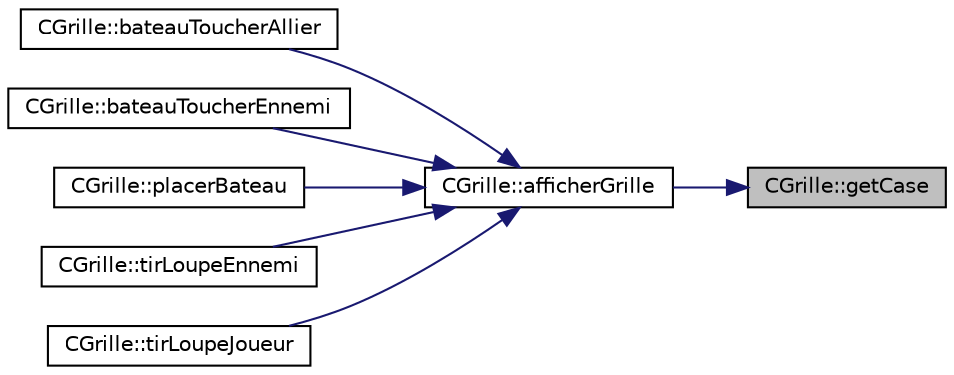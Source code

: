 digraph "CGrille::getCase"
{
 // LATEX_PDF_SIZE
  edge [fontname="Helvetica",fontsize="10",labelfontname="Helvetica",labelfontsize="10"];
  node [fontname="Helvetica",fontsize="10",shape=record];
  rankdir="RL";
  Node1 [label="CGrille::getCase",height=0.2,width=0.4,color="black", fillcolor="grey75", style="filled", fontcolor="black",tooltip="retourne l'etat d'une case"];
  Node1 -> Node2 [dir="back",color="midnightblue",fontsize="10",style="solid",fontname="Helvetica"];
  Node2 [label="CGrille::afficherGrille",height=0.2,width=0.4,color="black", fillcolor="white", style="filled",URL="$class_c_grille.html#a1367ff44fd35d490a1f4b41c573c06d9",tooltip="affiche la grille mise a jour"];
  Node2 -> Node3 [dir="back",color="midnightblue",fontsize="10",style="solid",fontname="Helvetica"];
  Node3 [label="CGrille::bateauToucherAllier",height=0.2,width=0.4,color="black", fillcolor="white", style="filled",URL="$class_c_grille.html#a18e229fc4707271f947b567151fa8d17",tooltip=" "];
  Node2 -> Node4 [dir="back",color="midnightblue",fontsize="10",style="solid",fontname="Helvetica"];
  Node4 [label="CGrille::bateauToucherEnnemi",height=0.2,width=0.4,color="black", fillcolor="white", style="filled",URL="$class_c_grille.html#a300505d5628b5ea574545db5b6532d2c",tooltip=" "];
  Node2 -> Node5 [dir="back",color="midnightblue",fontsize="10",style="solid",fontname="Helvetica"];
  Node5 [label="CGrille::placerBateau",height=0.2,width=0.4,color="black", fillcolor="white", style="filled",URL="$class_c_grille.html#a686c651626080947dddcbad60979d881",tooltip=" "];
  Node2 -> Node6 [dir="back",color="midnightblue",fontsize="10",style="solid",fontname="Helvetica"];
  Node6 [label="CGrille::tirLoupeEnnemi",height=0.2,width=0.4,color="black", fillcolor="white", style="filled",URL="$class_c_grille.html#aab5f6a5904a239fa099d71067c87d7fd",tooltip=" "];
  Node2 -> Node7 [dir="back",color="midnightblue",fontsize="10",style="solid",fontname="Helvetica"];
  Node7 [label="CGrille::tirLoupeJoueur",height=0.2,width=0.4,color="black", fillcolor="white", style="filled",URL="$class_c_grille.html#a594f7e2993977ce72d7e655a6cfc8c7a",tooltip=" "];
}
